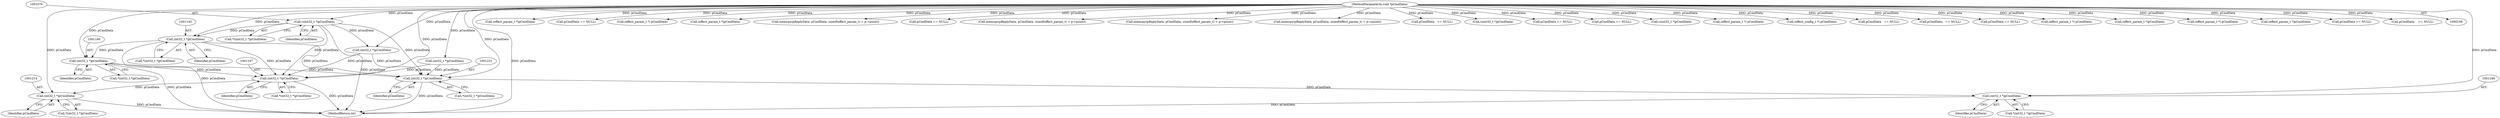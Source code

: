 digraph "0_Android_aeea52da00d210587fb3ed895de3d5f2e0264c88_4@pointer" {
"1001159" [label="(Call,(int32_t *)pCmdData)"];
"1001144" [label="(Call,(int32_t *)pCmdData)"];
"1001075" [label="(Call,(uint32_t *)pCmdData)"];
"1000112" [label="(MethodParameterIn,void *pCmdData)"];
"1001196" [label="(Call,(int32_t *)pCmdData)"];
"1001213" [label="(Call,(int32_t *)pCmdData)"];
"1001230" [label="(Call,(int32_t *)pCmdData)"];
"1001245" [label="(Call,(int32_t *)pCmdData)"];
"1001159" [label="(Call,(int32_t *)pCmdData)"];
"1000557" [label="(Call,(effect_param_t *)pCmdData)"];
"1000418" [label="(Call,pCmdData == NULL)"];
"1001144" [label="(Call,(int32_t *)pCmdData)"];
"1000770" [label="(Call,(effect_param_t *) pCmdData)"];
"1001245" [label="(Call,(int32_t *)pCmdData)"];
"1000112" [label="(MethodParameterIn,void *pCmdData)"];
"1000662" [label="(Call,(effect_param_t *)pCmdData)"];
"1001143" [label="(Call,*(int32_t *)pCmdData)"];
"1001212" [label="(Call,*(int32_t *)pCmdData)"];
"1000453" [label="(Call,memcpy(pReplyData, pCmdData, sizeof(effect_param_t) + p->psize))"];
"1001110" [label="(Call,(int32_t *)pCmdData)"];
"1000523" [label="(Call,pCmdData == NULL)"];
"1001229" [label="(Call,*(int32_t *)pCmdData)"];
"1000350" [label="(Call,memcpy(pReplyData, pCmdData, sizeof(effect_param_t) + p->psize))"];
"1000665" [label="(Call,memcpy(pReplyData, pCmdData, sizeof(effect_param_t) + p->psize))"];
"1000560" [label="(Call,memcpy(pReplyData, pCmdData, sizeof(effect_param_t) + p->psize))"];
"1000814" [label="(Call,pCmdData   == NULL)"];
"1001306" [label="(Call,(uint32_t *)pCmdData)"];
"1001215" [label="(Identifier,pCmdData)"];
"1000315" [label="(Call,pCmdData == NULL)"];
"1001247" [label="(Identifier,pCmdData)"];
"1001074" [label="(Call,*(uint32_t *)pCmdData)"];
"1001146" [label="(Identifier,pCmdData)"];
"1000901" [label="(Call,pCmdData == NULL)"];
"1001195" [label="(Call,*(int32_t *)pCmdData)"];
"1001313" [label="(Call,(uint32_t *)pCmdData)"];
"1001230" [label="(Call,(int32_t *)pCmdData)"];
"1000857" [label="(Call,(effect_param_t *) pCmdData)"];
"1000269" [label="(Call,(effect_config_t *) pCmdData)"];
"1001161" [label="(Identifier,pCmdData)"];
"1001077" [label="(Identifier,pCmdData)"];
"1000961" [label="(Call,pCmdData   == NULL)"];
"1001198" [label="(Identifier,pCmdData)"];
"1001232" [label="(Identifier,pCmdData)"];
"1001158" [label="(Call,*(int32_t *)pCmdData)"];
"1000738" [label="(Call,pCmdData   == NULL)"];
"1001288" [label="(Call,pCmdData == NULL)"];
"1001196" [label="(Call,(int32_t *)pCmdData)"];
"1000990" [label="(Call,(effect_param_t *) pCmdData)"];
"1000450" [label="(Call,(effect_param_t *)pCmdData)"];
"1001424" [label="(MethodReturn,int)"];
"1000930" [label="(Call,(effect_param_t *) pCmdData)"];
"1001213" [label="(Call,(int32_t *)pCmdData)"];
"1001127" [label="(Call,(int32_t *)pCmdData)"];
"1001075" [label="(Call,(uint32_t *)pCmdData)"];
"1000347" [label="(Call,(effect_param_t *)pCmdData)"];
"1001244" [label="(Call,*(int32_t *)pCmdData)"];
"1000628" [label="(Call,pCmdData == NULL)"];
"1000239" [label="(Call,pCmdData    == NULL)"];
"1001159" -> "1001158"  [label="AST: "];
"1001159" -> "1001161"  [label="CFG: "];
"1001160" -> "1001159"  [label="AST: "];
"1001161" -> "1001159"  [label="AST: "];
"1001158" -> "1001159"  [label="CFG: "];
"1001159" -> "1001424"  [label="DDG: pCmdData"];
"1001144" -> "1001159"  [label="DDG: pCmdData"];
"1000112" -> "1001159"  [label="DDG: pCmdData"];
"1001159" -> "1001196"  [label="DDG: pCmdData"];
"1001159" -> "1001230"  [label="DDG: pCmdData"];
"1001144" -> "1001143"  [label="AST: "];
"1001144" -> "1001146"  [label="CFG: "];
"1001145" -> "1001144"  [label="AST: "];
"1001146" -> "1001144"  [label="AST: "];
"1001143" -> "1001144"  [label="CFG: "];
"1001144" -> "1001424"  [label="DDG: pCmdData"];
"1001075" -> "1001144"  [label="DDG: pCmdData"];
"1000112" -> "1001144"  [label="DDG: pCmdData"];
"1001144" -> "1001196"  [label="DDG: pCmdData"];
"1001144" -> "1001230"  [label="DDG: pCmdData"];
"1001075" -> "1001074"  [label="AST: "];
"1001075" -> "1001077"  [label="CFG: "];
"1001076" -> "1001075"  [label="AST: "];
"1001077" -> "1001075"  [label="AST: "];
"1001074" -> "1001075"  [label="CFG: "];
"1001075" -> "1001424"  [label="DDG: pCmdData"];
"1000112" -> "1001075"  [label="DDG: pCmdData"];
"1001075" -> "1001110"  [label="DDG: pCmdData"];
"1001075" -> "1001196"  [label="DDG: pCmdData"];
"1001075" -> "1001230"  [label="DDG: pCmdData"];
"1000112" -> "1000108"  [label="AST: "];
"1000112" -> "1001424"  [label="DDG: pCmdData"];
"1000112" -> "1000239"  [label="DDG: pCmdData"];
"1000112" -> "1000269"  [label="DDG: pCmdData"];
"1000112" -> "1000315"  [label="DDG: pCmdData"];
"1000112" -> "1000347"  [label="DDG: pCmdData"];
"1000112" -> "1000350"  [label="DDG: pCmdData"];
"1000112" -> "1000418"  [label="DDG: pCmdData"];
"1000112" -> "1000450"  [label="DDG: pCmdData"];
"1000112" -> "1000453"  [label="DDG: pCmdData"];
"1000112" -> "1000523"  [label="DDG: pCmdData"];
"1000112" -> "1000557"  [label="DDG: pCmdData"];
"1000112" -> "1000560"  [label="DDG: pCmdData"];
"1000112" -> "1000628"  [label="DDG: pCmdData"];
"1000112" -> "1000662"  [label="DDG: pCmdData"];
"1000112" -> "1000665"  [label="DDG: pCmdData"];
"1000112" -> "1000738"  [label="DDG: pCmdData"];
"1000112" -> "1000770"  [label="DDG: pCmdData"];
"1000112" -> "1000814"  [label="DDG: pCmdData"];
"1000112" -> "1000857"  [label="DDG: pCmdData"];
"1000112" -> "1000901"  [label="DDG: pCmdData"];
"1000112" -> "1000930"  [label="DDG: pCmdData"];
"1000112" -> "1000961"  [label="DDG: pCmdData"];
"1000112" -> "1000990"  [label="DDG: pCmdData"];
"1000112" -> "1001110"  [label="DDG: pCmdData"];
"1000112" -> "1001127"  [label="DDG: pCmdData"];
"1000112" -> "1001196"  [label="DDG: pCmdData"];
"1000112" -> "1001213"  [label="DDG: pCmdData"];
"1000112" -> "1001230"  [label="DDG: pCmdData"];
"1000112" -> "1001245"  [label="DDG: pCmdData"];
"1000112" -> "1001288"  [label="DDG: pCmdData"];
"1000112" -> "1001306"  [label="DDG: pCmdData"];
"1000112" -> "1001313"  [label="DDG: pCmdData"];
"1001196" -> "1001195"  [label="AST: "];
"1001196" -> "1001198"  [label="CFG: "];
"1001197" -> "1001196"  [label="AST: "];
"1001198" -> "1001196"  [label="AST: "];
"1001195" -> "1001196"  [label="CFG: "];
"1001196" -> "1001424"  [label="DDG: pCmdData"];
"1001127" -> "1001196"  [label="DDG: pCmdData"];
"1001110" -> "1001196"  [label="DDG: pCmdData"];
"1001196" -> "1001213"  [label="DDG: pCmdData"];
"1001213" -> "1001212"  [label="AST: "];
"1001213" -> "1001215"  [label="CFG: "];
"1001214" -> "1001213"  [label="AST: "];
"1001215" -> "1001213"  [label="AST: "];
"1001212" -> "1001213"  [label="CFG: "];
"1001213" -> "1001424"  [label="DDG: pCmdData"];
"1001230" -> "1001229"  [label="AST: "];
"1001230" -> "1001232"  [label="CFG: "];
"1001231" -> "1001230"  [label="AST: "];
"1001232" -> "1001230"  [label="AST: "];
"1001229" -> "1001230"  [label="CFG: "];
"1001230" -> "1001424"  [label="DDG: pCmdData"];
"1001127" -> "1001230"  [label="DDG: pCmdData"];
"1001110" -> "1001230"  [label="DDG: pCmdData"];
"1001230" -> "1001245"  [label="DDG: pCmdData"];
"1001245" -> "1001244"  [label="AST: "];
"1001245" -> "1001247"  [label="CFG: "];
"1001246" -> "1001245"  [label="AST: "];
"1001247" -> "1001245"  [label="AST: "];
"1001244" -> "1001245"  [label="CFG: "];
"1001245" -> "1001424"  [label="DDG: pCmdData"];
}
